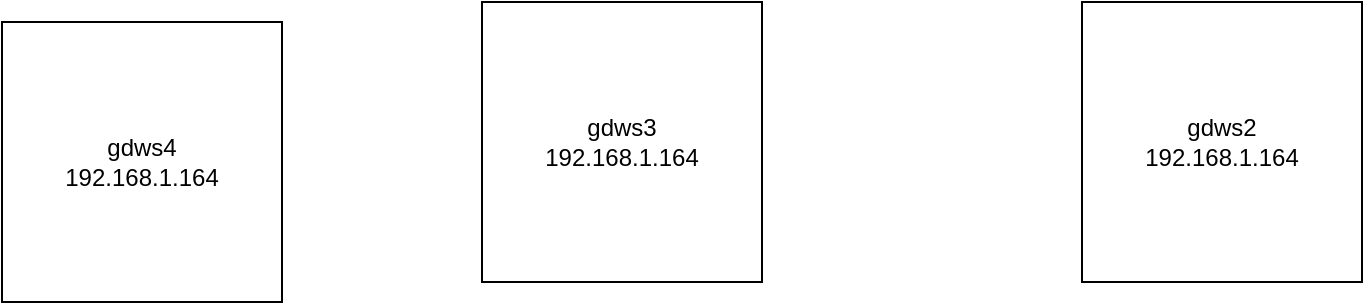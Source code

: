 <mxfile version="21.7.2" type="github">
  <diagram name="第 1 页" id="Cae2upTnIQvBc6o3JLJM">
    <mxGraphModel dx="1394" dy="768" grid="1" gridSize="10" guides="1" tooltips="1" connect="1" arrows="1" fold="1" page="1" pageScale="1" pageWidth="9999900" pageHeight="9999900" math="0" shadow="0">
      <root>
        <mxCell id="0" />
        <mxCell id="1" parent="0" />
        <mxCell id="kWRK8RVOuWWIg3DDgBui-2" value="gdws4&lt;br&gt;192.168.1.164" style="whiteSpace=wrap;html=1;aspect=fixed;" vertex="1" parent="1">
          <mxGeometry x="200" y="250" width="140" height="140" as="geometry" />
        </mxCell>
        <mxCell id="kWRK8RVOuWWIg3DDgBui-3" value="gdws3&lt;br&gt;192.168.1.164" style="whiteSpace=wrap;html=1;aspect=fixed;" vertex="1" parent="1">
          <mxGeometry x="440" y="240" width="140" height="140" as="geometry" />
        </mxCell>
        <mxCell id="kWRK8RVOuWWIg3DDgBui-4" value="gdws2&lt;br&gt;192.168.1.164" style="whiteSpace=wrap;html=1;aspect=fixed;" vertex="1" parent="1">
          <mxGeometry x="740" y="240" width="140" height="140" as="geometry" />
        </mxCell>
      </root>
    </mxGraphModel>
  </diagram>
</mxfile>

